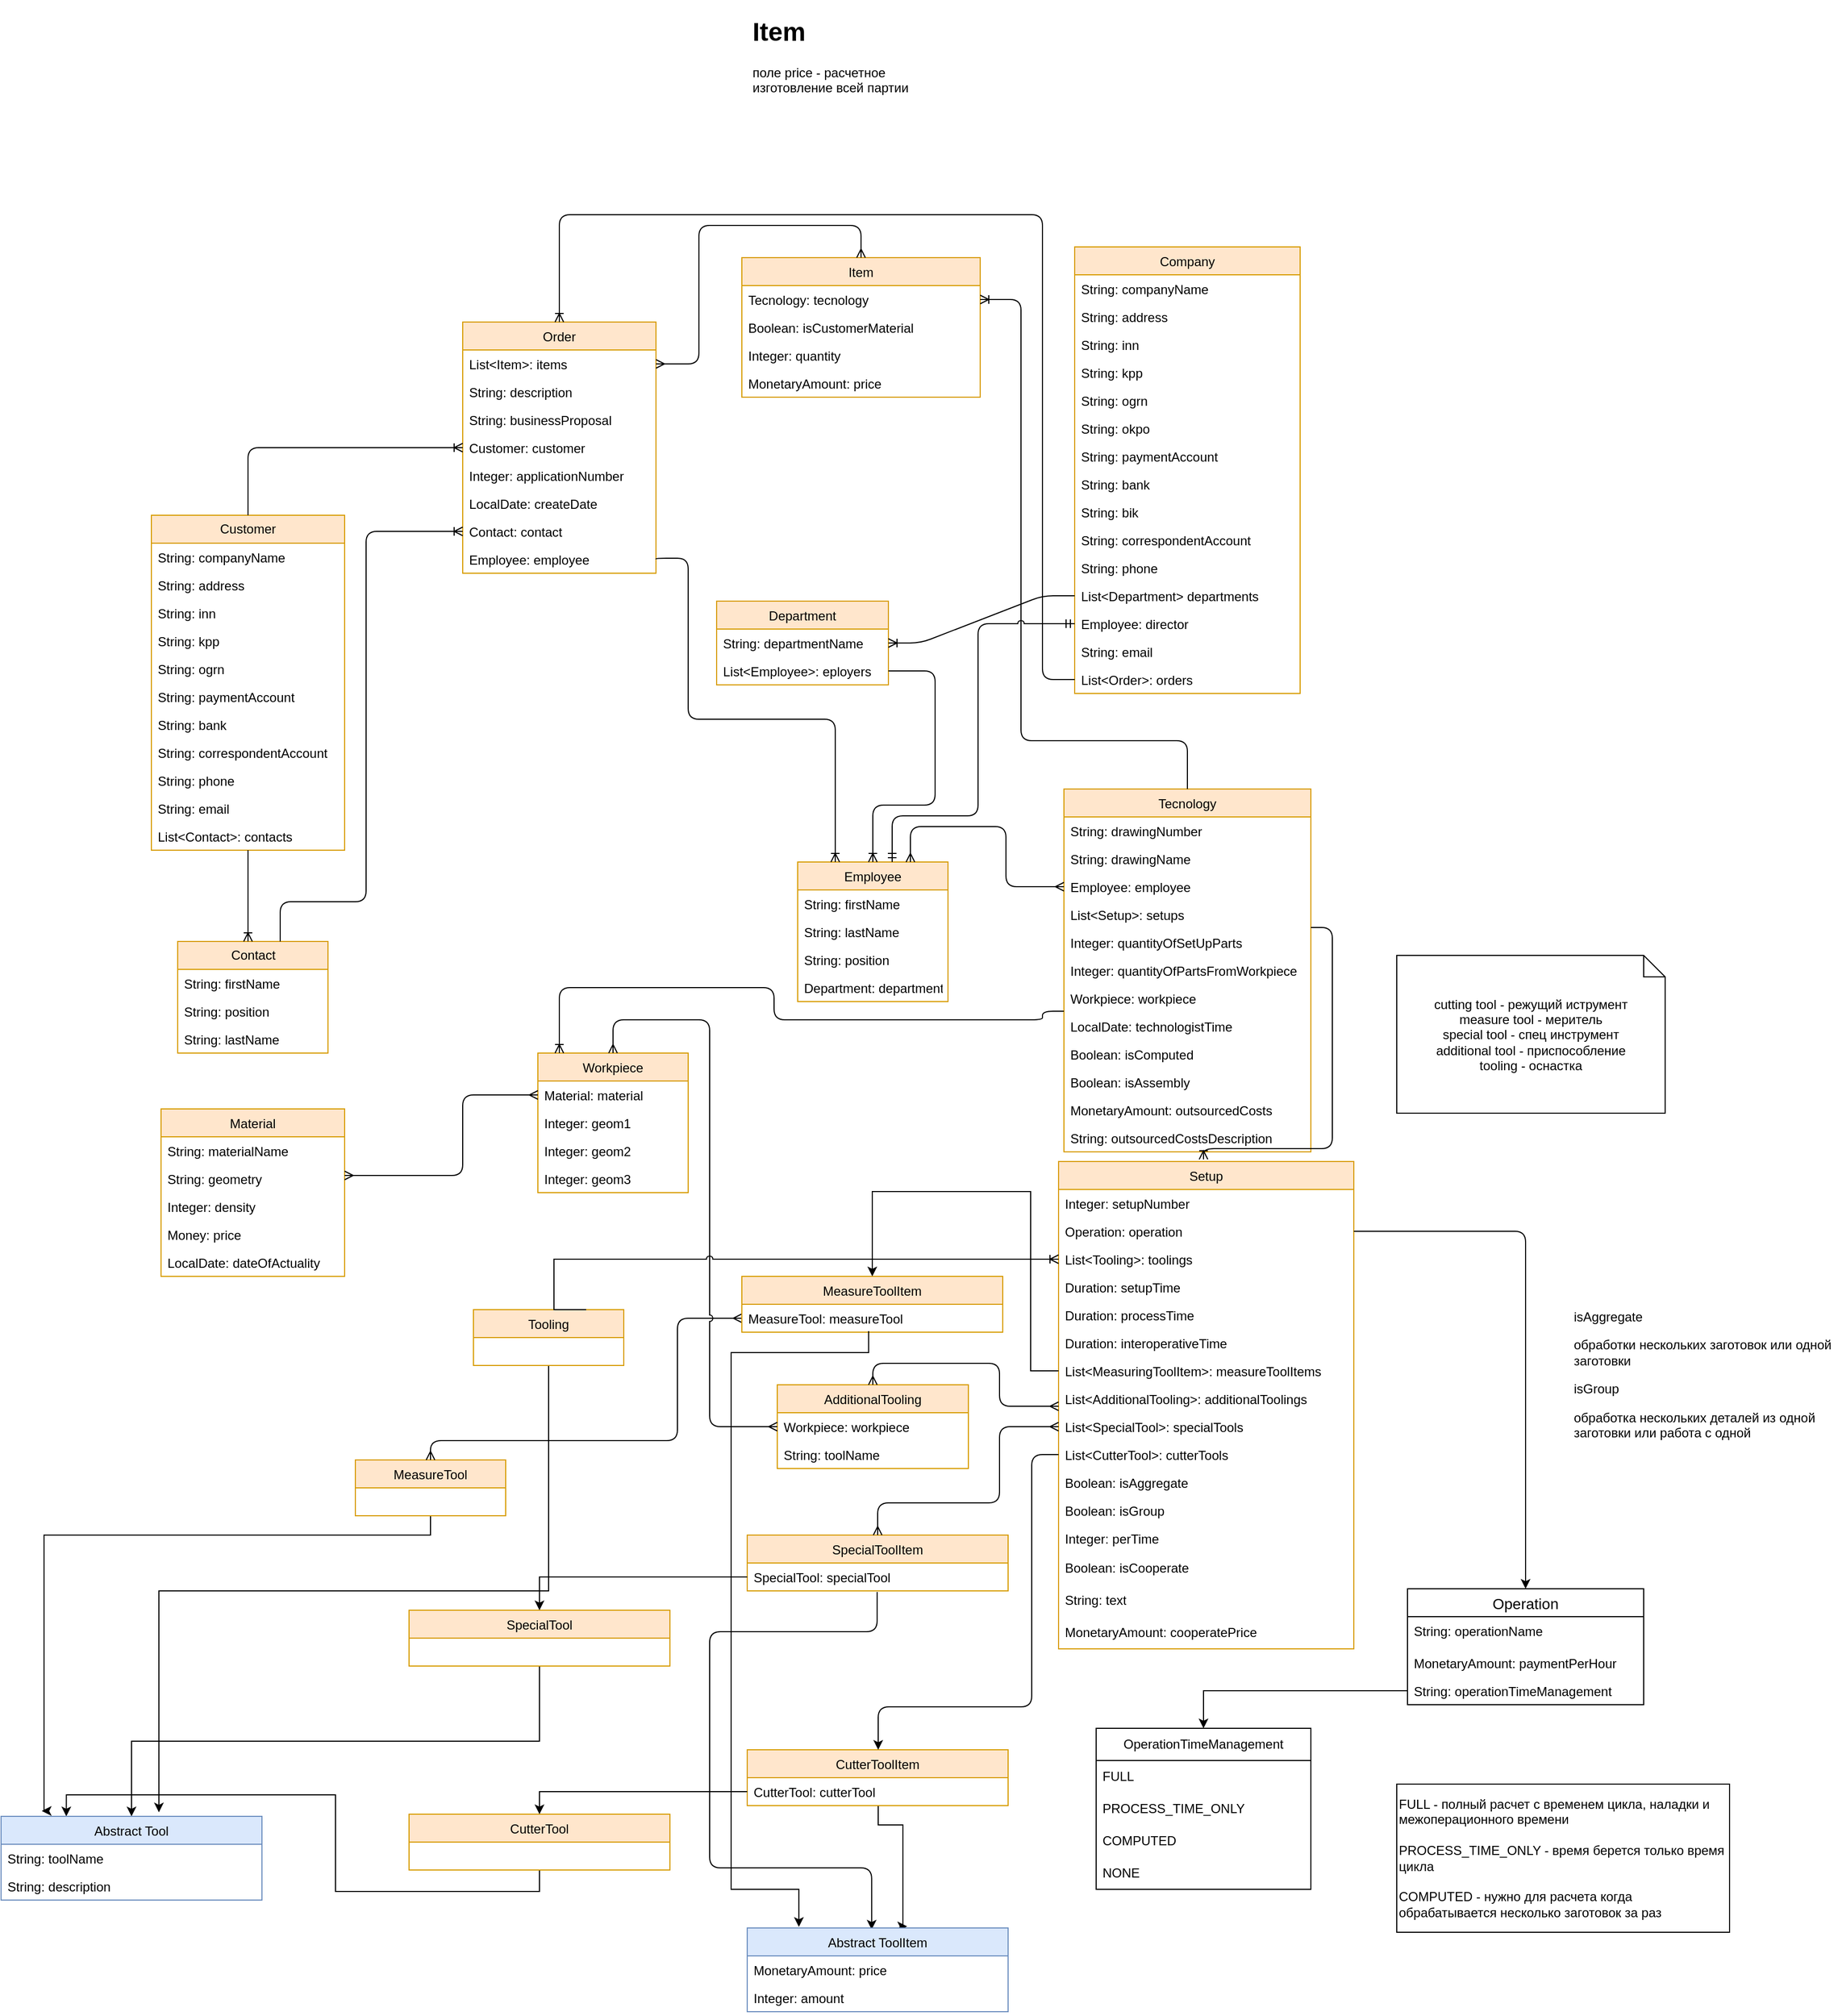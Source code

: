 <mxfile version="21.3.7" type="device">
  <diagram id="e2vLwhPOneZPLbPI2sQy" name="Page-1">
    <mxGraphModel dx="2192" dy="2253" grid="1" gridSize="10" guides="1" tooltips="1" connect="1" arrows="1" fold="1" page="1" pageScale="1" pageWidth="1169" pageHeight="1654" math="0" shadow="0">
      <root>
        <mxCell id="0" />
        <mxCell id="1" parent="0" />
        <mxCell id="n8ERuoMz0wGaSnpFPKBe-1" value="Order" style="swimlane;fontStyle=0;childLayout=stackLayout;horizontal=1;startSize=26;fillColor=#ffe6cc;horizontalStack=0;resizeParent=1;resizeParentMax=0;resizeLast=0;collapsible=1;marginBottom=0;swimlaneLine=1;strokeColor=#d79b00;" parent="1" vertex="1">
          <mxGeometry x="40" y="80" width="180" height="234" as="geometry">
            <mxRectangle x="100" y="100" width="60" height="26" as="alternateBounds" />
          </mxGeometry>
        </mxCell>
        <mxCell id="n8ERuoMz0wGaSnpFPKBe-2" value="List&lt;Item&gt;: items" style="text;strokeColor=none;fillColor=none;align=left;verticalAlign=top;spacingLeft=4;spacingRight=4;overflow=hidden;rotatable=0;points=[[0,0.5],[1,0.5]];portConstraint=eastwest;" parent="n8ERuoMz0wGaSnpFPKBe-1" vertex="1">
          <mxGeometry y="26" width="180" height="26" as="geometry" />
        </mxCell>
        <mxCell id="n8ERuoMz0wGaSnpFPKBe-3" value="String: description" style="text;strokeColor=none;fillColor=none;align=left;verticalAlign=top;spacingLeft=4;spacingRight=4;overflow=hidden;rotatable=0;points=[[0,0.5],[1,0.5]];portConstraint=eastwest;" parent="n8ERuoMz0wGaSnpFPKBe-1" vertex="1">
          <mxGeometry y="52" width="180" height="26" as="geometry" />
        </mxCell>
        <mxCell id="n8ERuoMz0wGaSnpFPKBe-4" value="String: businessProposal" style="text;strokeColor=none;fillColor=none;align=left;verticalAlign=top;spacingLeft=4;spacingRight=4;overflow=hidden;rotatable=0;points=[[0,0.5],[1,0.5]];portConstraint=eastwest;fontColor=#000000;" parent="n8ERuoMz0wGaSnpFPKBe-1" vertex="1">
          <mxGeometry y="78" width="180" height="26" as="geometry" />
        </mxCell>
        <mxCell id="n8ERuoMz0wGaSnpFPKBe-5" value="Customer: customer" style="text;strokeColor=none;fillColor=none;align=left;verticalAlign=top;spacingLeft=4;spacingRight=4;overflow=hidden;rotatable=0;points=[[0,0.5],[1,0.5]];portConstraint=eastwest;fontColor=#000000;" parent="n8ERuoMz0wGaSnpFPKBe-1" vertex="1">
          <mxGeometry y="104" width="180" height="26" as="geometry" />
        </mxCell>
        <mxCell id="n8ERuoMz0wGaSnpFPKBe-11" value="Integer: applicationNumber" style="text;strokeColor=none;fillColor=none;align=left;verticalAlign=top;spacingLeft=4;spacingRight=4;overflow=hidden;rotatable=0;points=[[0,0.5],[1,0.5]];portConstraint=eastwest;fontColor=#000000;" parent="n8ERuoMz0wGaSnpFPKBe-1" vertex="1">
          <mxGeometry y="130" width="180" height="26" as="geometry" />
        </mxCell>
        <mxCell id="qYJSlX8io_cMQXO1sd_D-31" value="LocalDate: createDate" style="text;strokeColor=none;fillColor=none;align=left;verticalAlign=top;spacingLeft=4;spacingRight=4;overflow=hidden;rotatable=0;points=[[0,0.5],[1,0.5]];portConstraint=eastwest;fontColor=#000000;" parent="n8ERuoMz0wGaSnpFPKBe-1" vertex="1">
          <mxGeometry y="156" width="180" height="26" as="geometry" />
        </mxCell>
        <mxCell id="-cLyYRSaxIGc8Vdrkl38-2" value="Contact: contact" style="text;strokeColor=none;fillColor=none;align=left;verticalAlign=top;spacingLeft=4;spacingRight=4;overflow=hidden;rotatable=0;points=[[0,0.5],[1,0.5]];portConstraint=eastwest;fontColor=#000000;" parent="n8ERuoMz0wGaSnpFPKBe-1" vertex="1">
          <mxGeometry y="182" width="180" height="26" as="geometry" />
        </mxCell>
        <mxCell id="Qwl9Rl1eCYx9EYwhhPpN-28" value="Employee: employee" style="text;strokeColor=none;fillColor=none;align=left;verticalAlign=top;spacingLeft=4;spacingRight=4;overflow=hidden;rotatable=0;points=[[0,0.5],[1,0.5]];portConstraint=eastwest;fontColor=#000000;" parent="n8ERuoMz0wGaSnpFPKBe-1" vertex="1">
          <mxGeometry y="208" width="180" height="26" as="geometry" />
        </mxCell>
        <mxCell id="n8ERuoMz0wGaSnpFPKBe-6" value="Item" style="swimlane;fontStyle=0;childLayout=stackLayout;horizontal=1;startSize=26;fillColor=#ffe6cc;horizontalStack=0;resizeParent=1;resizeParentMax=0;resizeLast=0;collapsible=1;marginBottom=0;direction=east;strokeColor=#d79b00;" parent="1" vertex="1">
          <mxGeometry x="300" y="20" width="222" height="130" as="geometry" />
        </mxCell>
        <mxCell id="n8ERuoMz0wGaSnpFPKBe-19" value="Tecnology: tecnology" style="text;strokeColor=none;fillColor=none;align=left;verticalAlign=top;spacingLeft=4;spacingRight=4;overflow=hidden;rotatable=0;points=[[0,0.5],[1,0.5]];portConstraint=eastwest;" parent="n8ERuoMz0wGaSnpFPKBe-6" vertex="1">
          <mxGeometry y="26" width="222" height="26" as="geometry" />
        </mxCell>
        <mxCell id="qYJSlX8io_cMQXO1sd_D-25" value="Boolean: isCustomerMaterial" style="text;strokeColor=none;fillColor=none;align=left;verticalAlign=top;spacingLeft=4;spacingRight=4;overflow=hidden;rotatable=0;points=[[0,0.5],[1,0.5]];portConstraint=eastwest;" parent="n8ERuoMz0wGaSnpFPKBe-6" vertex="1">
          <mxGeometry y="52" width="222" height="26" as="geometry" />
        </mxCell>
        <mxCell id="qYJSlX8io_cMQXO1sd_D-28" value="Integer: quantity" style="text;strokeColor=none;fillColor=none;align=left;verticalAlign=top;spacingLeft=4;spacingRight=4;overflow=hidden;rotatable=0;points=[[0,0.5],[1,0.5]];portConstraint=eastwest;" parent="n8ERuoMz0wGaSnpFPKBe-6" vertex="1">
          <mxGeometry y="78" width="222" height="26" as="geometry" />
        </mxCell>
        <mxCell id="A2TqOeIvu-ZldnTZLAqu-1" value="MonetaryAmount: price" style="text;strokeColor=none;fillColor=none;align=left;verticalAlign=top;spacingLeft=4;spacingRight=4;overflow=hidden;rotatable=0;points=[[0,0.5],[1,0.5]];portConstraint=eastwest;" parent="n8ERuoMz0wGaSnpFPKBe-6" vertex="1">
          <mxGeometry y="104" width="222" height="26" as="geometry" />
        </mxCell>
        <mxCell id="qYJSlX8io_cMQXO1sd_D-9" value="" style="edgeStyle=orthogonalEdgeStyle;fontSize=12;html=1;endArrow=ERmany;startArrow=ERmany;exitX=1;exitY=0.5;exitDx=0;exitDy=0;" parent="1" source="n8ERuoMz0wGaSnpFPKBe-2" target="n8ERuoMz0wGaSnpFPKBe-6" edge="1">
          <mxGeometry width="100" height="100" relative="1" as="geometry">
            <mxPoint x="310" y="280" as="sourcePoint" />
            <mxPoint x="200" y="520" as="targetPoint" />
            <Array as="points">
              <mxPoint x="260" y="119" />
              <mxPoint x="260" y="-10" />
              <mxPoint x="411" y="-10" />
            </Array>
          </mxGeometry>
        </mxCell>
        <mxCell id="qYJSlX8io_cMQXO1sd_D-10" value="Tecnology" style="swimlane;fontStyle=0;childLayout=stackLayout;horizontal=1;startSize=26;fillColor=#ffe6cc;horizontalStack=0;resizeParent=1;resizeParentMax=0;resizeLast=0;collapsible=1;marginBottom=0;fontSize=12;glass=0;comic=0;strokeColor=#d79b00;" parent="1" vertex="1">
          <mxGeometry x="600" y="515" width="230" height="338" as="geometry" />
        </mxCell>
        <mxCell id="qYJSlX8io_cMQXO1sd_D-14" value="String: drawingNumber" style="text;strokeColor=none;fillColor=none;align=left;verticalAlign=top;spacingLeft=4;spacingRight=4;overflow=hidden;rotatable=0;points=[[0,0.5],[1,0.5]];portConstraint=eastwest;" parent="qYJSlX8io_cMQXO1sd_D-10" vertex="1">
          <mxGeometry y="26" width="230" height="26" as="geometry" />
        </mxCell>
        <mxCell id="qYJSlX8io_cMQXO1sd_D-15" value="String: drawingName" style="text;strokeColor=none;fillColor=none;align=left;verticalAlign=top;spacingLeft=4;spacingRight=4;overflow=hidden;rotatable=0;points=[[0,0.5],[1,0.5]];portConstraint=eastwest;" parent="qYJSlX8io_cMQXO1sd_D-10" vertex="1">
          <mxGeometry y="52" width="230" height="26" as="geometry" />
        </mxCell>
        <mxCell id="qYJSlX8io_cMQXO1sd_D-24" value="Employee: employee" style="text;strokeColor=none;fillColor=none;align=left;verticalAlign=top;spacingLeft=4;spacingRight=4;overflow=hidden;rotatable=0;points=[[0,0.5],[1,0.5]];portConstraint=eastwest;" parent="qYJSlX8io_cMQXO1sd_D-10" vertex="1">
          <mxGeometry y="78" width="230" height="26" as="geometry" />
        </mxCell>
        <mxCell id="qYJSlX8io_cMQXO1sd_D-21" value="List&lt;Setup&gt;: setups" style="text;strokeColor=none;fillColor=none;align=left;verticalAlign=top;spacingLeft=4;spacingRight=4;overflow=hidden;rotatable=0;points=[[0,0.5],[1,0.5]];portConstraint=eastwest;" parent="qYJSlX8io_cMQXO1sd_D-10" vertex="1">
          <mxGeometry y="104" width="230" height="26" as="geometry" />
        </mxCell>
        <mxCell id="qYJSlX8io_cMQXO1sd_D-19" value="Integer: quantityOfSetUpParts" style="text;strokeColor=none;fillColor=none;align=left;verticalAlign=top;spacingLeft=4;spacingRight=4;overflow=hidden;rotatable=0;points=[[0,0.5],[1,0.5]];portConstraint=eastwest;" parent="qYJSlX8io_cMQXO1sd_D-10" vertex="1">
          <mxGeometry y="130" width="230" height="26" as="geometry" />
        </mxCell>
        <mxCell id="qYJSlX8io_cMQXO1sd_D-18" value="Integer: quantityOfPartsFromWorkpiece" style="text;strokeColor=none;fillColor=none;align=left;verticalAlign=top;spacingLeft=4;spacingRight=4;overflow=hidden;rotatable=0;points=[[0,0.5],[1,0.5]];portConstraint=eastwest;" parent="qYJSlX8io_cMQXO1sd_D-10" vertex="1">
          <mxGeometry y="156" width="230" height="26" as="geometry" />
        </mxCell>
        <mxCell id="qYJSlX8io_cMQXO1sd_D-17" value="Workpiece: workpiece" style="text;strokeColor=none;fillColor=none;align=left;verticalAlign=top;spacingLeft=4;spacingRight=4;overflow=hidden;rotatable=0;points=[[0,0.5],[1,0.5]];portConstraint=eastwest;" parent="qYJSlX8io_cMQXO1sd_D-10" vertex="1">
          <mxGeometry y="182" width="230" height="26" as="geometry" />
        </mxCell>
        <mxCell id="qYJSlX8io_cMQXO1sd_D-33" value="LocalDate: technologistTime" style="text;strokeColor=none;fillColor=none;align=left;verticalAlign=top;spacingLeft=4;spacingRight=4;overflow=hidden;rotatable=0;points=[[0,0.5],[1,0.5]];portConstraint=eastwest;" parent="qYJSlX8io_cMQXO1sd_D-10" vertex="1">
          <mxGeometry y="208" width="230" height="26" as="geometry" />
        </mxCell>
        <mxCell id="qWoinmzPVpNmCgeFVtjN-1" value="Boolean: isComputed" style="text;strokeColor=none;fillColor=none;align=left;verticalAlign=top;spacingLeft=4;spacingRight=4;overflow=hidden;rotatable=0;points=[[0,0.5],[1,0.5]];portConstraint=eastwest;" parent="qYJSlX8io_cMQXO1sd_D-10" vertex="1">
          <mxGeometry y="234" width="230" height="26" as="geometry" />
        </mxCell>
        <mxCell id="FjufhIgWww8iVp_hqp3o-1" value="Boolean: isAssembly" style="text;strokeColor=none;fillColor=none;align=left;verticalAlign=top;spacingLeft=4;spacingRight=4;overflow=hidden;rotatable=0;points=[[0,0.5],[1,0.5]];portConstraint=eastwest;" parent="qYJSlX8io_cMQXO1sd_D-10" vertex="1">
          <mxGeometry y="260" width="230" height="26" as="geometry" />
        </mxCell>
        <mxCell id="wtHDnz44RwGC-yXAUGhy-4" value="MonetaryAmount: outsourcedCosts" style="text;strokeColor=none;fillColor=none;align=left;verticalAlign=top;spacingLeft=4;spacingRight=4;overflow=hidden;rotatable=0;points=[[0,0.5],[1,0.5]];portConstraint=eastwest;" parent="qYJSlX8io_cMQXO1sd_D-10" vertex="1">
          <mxGeometry y="286" width="230" height="26" as="geometry" />
        </mxCell>
        <mxCell id="wtHDnz44RwGC-yXAUGhy-5" value="String: outsourcedCostsDescription" style="text;strokeColor=none;fillColor=none;align=left;verticalAlign=top;spacingLeft=4;spacingRight=4;overflow=hidden;rotatable=0;points=[[0,0.5],[1,0.5]];portConstraint=eastwest;" parent="qYJSlX8io_cMQXO1sd_D-10" vertex="1">
          <mxGeometry y="312" width="230" height="26" as="geometry" />
        </mxCell>
        <mxCell id="qYJSlX8io_cMQXO1sd_D-26" value="" style="edgeStyle=orthogonalEdgeStyle;fontSize=12;html=1;endArrow=ERoneToMany;jumpStyle=arc;exitX=0.5;exitY=0;exitDx=0;exitDy=0;" parent="1" source="qYJSlX8io_cMQXO1sd_D-10" target="n8ERuoMz0wGaSnpFPKBe-19" edge="1">
          <mxGeometry width="100" height="100" relative="1" as="geometry">
            <mxPoint x="590" y="100" as="sourcePoint" />
            <mxPoint x="550" y="280" as="targetPoint" />
            <Array as="points">
              <mxPoint x="715" y="470" />
              <mxPoint x="560" y="470" />
              <mxPoint x="560" y="59" />
            </Array>
          </mxGeometry>
        </mxCell>
        <mxCell id="qYJSlX8io_cMQXO1sd_D-38" value="Material" style="swimlane;fontStyle=0;childLayout=stackLayout;horizontal=1;startSize=26;fillColor=#ffe6cc;horizontalStack=0;resizeParent=1;resizeParentMax=0;resizeLast=0;collapsible=1;marginBottom=0;fontSize=12;strokeColor=#d79b00;" parent="1" vertex="1">
          <mxGeometry x="-241" y="813" width="171" height="156" as="geometry" />
        </mxCell>
        <mxCell id="qYJSlX8io_cMQXO1sd_D-39" value="String: materialName" style="text;strokeColor=none;fillColor=none;align=left;verticalAlign=top;spacingLeft=4;spacingRight=4;overflow=hidden;rotatable=0;points=[[0,0.5],[1,0.5]];portConstraint=eastwest;" parent="qYJSlX8io_cMQXO1sd_D-38" vertex="1">
          <mxGeometry y="26" width="171" height="26" as="geometry" />
        </mxCell>
        <mxCell id="A2TqOeIvu-ZldnTZLAqu-5" value="String: geometry" style="text;strokeColor=none;fillColor=none;align=left;verticalAlign=top;spacingLeft=4;spacingRight=4;overflow=hidden;rotatable=0;points=[[0,0.5],[1,0.5]];portConstraint=eastwest;" parent="qYJSlX8io_cMQXO1sd_D-38" vertex="1">
          <mxGeometry y="52" width="171" height="26" as="geometry" />
        </mxCell>
        <mxCell id="qYJSlX8io_cMQXO1sd_D-40" value="Integer: density" style="text;strokeColor=none;fillColor=none;align=left;verticalAlign=top;spacingLeft=4;spacingRight=4;overflow=hidden;rotatable=0;points=[[0,0.5],[1,0.5]];portConstraint=eastwest;" parent="qYJSlX8io_cMQXO1sd_D-38" vertex="1">
          <mxGeometry y="78" width="171" height="26" as="geometry" />
        </mxCell>
        <mxCell id="qYJSlX8io_cMQXO1sd_D-41" value="Money: price" style="text;strokeColor=none;fillColor=none;align=left;verticalAlign=top;spacingLeft=4;spacingRight=4;overflow=hidden;rotatable=0;points=[[0,0.5],[1,0.5]];portConstraint=eastwest;" parent="qYJSlX8io_cMQXO1sd_D-38" vertex="1">
          <mxGeometry y="104" width="171" height="26" as="geometry" />
        </mxCell>
        <mxCell id="qYJSlX8io_cMQXO1sd_D-43" value="LocalDate: dateOfActuality" style="text;strokeColor=none;fillColor=none;align=left;verticalAlign=top;spacingLeft=4;spacingRight=4;overflow=hidden;rotatable=0;points=[[0,0.5],[1,0.5]];portConstraint=eastwest;" parent="qYJSlX8io_cMQXO1sd_D-38" vertex="1">
          <mxGeometry y="130" width="171" height="26" as="geometry" />
        </mxCell>
        <mxCell id="qYJSlX8io_cMQXO1sd_D-52" value="Employee" style="swimlane;fontStyle=0;childLayout=stackLayout;horizontal=1;startSize=26;fillColor=#ffe6cc;horizontalStack=0;resizeParent=1;resizeParentMax=0;resizeLast=0;collapsible=1;marginBottom=0;fontSize=12;strokeColor=#d79b00;" parent="1" vertex="1">
          <mxGeometry x="352" y="583" width="140" height="130" as="geometry">
            <mxRectangle x="352" y="583" width="90" height="30" as="alternateBounds" />
          </mxGeometry>
        </mxCell>
        <mxCell id="qYJSlX8io_cMQXO1sd_D-54" value="String: firstName" style="text;strokeColor=none;fillColor=none;align=left;verticalAlign=top;spacingLeft=4;spacingRight=4;overflow=hidden;rotatable=0;points=[[0,0.5],[1,0.5]];portConstraint=eastwest;" parent="qYJSlX8io_cMQXO1sd_D-52" vertex="1">
          <mxGeometry y="26" width="140" height="26" as="geometry" />
        </mxCell>
        <mxCell id="qYJSlX8io_cMQXO1sd_D-55" value="String: lastName" style="text;strokeColor=none;fillColor=none;align=left;verticalAlign=top;spacingLeft=4;spacingRight=4;overflow=hidden;rotatable=0;points=[[0,0.5],[1,0.5]];portConstraint=eastwest;" parent="qYJSlX8io_cMQXO1sd_D-52" vertex="1">
          <mxGeometry y="52" width="140" height="26" as="geometry" />
        </mxCell>
        <mxCell id="qYJSlX8io_cMQXO1sd_D-53" value="String: position" style="text;strokeColor=none;fillColor=none;align=left;verticalAlign=top;spacingLeft=4;spacingRight=4;overflow=hidden;rotatable=0;points=[[0,0.5],[1,0.5]];portConstraint=eastwest;" parent="qYJSlX8io_cMQXO1sd_D-52" vertex="1">
          <mxGeometry y="78" width="140" height="26" as="geometry" />
        </mxCell>
        <mxCell id="qYJSlX8io_cMQXO1sd_D-57" value="Department: department" style="text;strokeColor=none;fillColor=none;align=left;verticalAlign=top;spacingLeft=4;spacingRight=4;overflow=hidden;rotatable=0;points=[[0,0.5],[1,0.5]];portConstraint=eastwest;" parent="qYJSlX8io_cMQXO1sd_D-52" vertex="1">
          <mxGeometry y="104" width="140" height="26" as="geometry" />
        </mxCell>
        <mxCell id="qYJSlX8io_cMQXO1sd_D-56" value="" style="edgeStyle=orthogonalEdgeStyle;fontSize=12;html=1;endArrow=ERmany;startArrow=ERmany;exitX=0.75;exitY=0;exitDx=0;exitDy=0;entryX=0;entryY=0.5;entryDx=0;entryDy=0;" parent="1" source="qYJSlX8io_cMQXO1sd_D-52" target="qYJSlX8io_cMQXO1sd_D-24" edge="1">
          <mxGeometry width="100" height="100" relative="1" as="geometry">
            <mxPoint x="520" y="570" as="sourcePoint" />
            <mxPoint x="160" y="690" as="targetPoint" />
            <Array as="points">
              <mxPoint x="457" y="550" />
              <mxPoint x="546" y="550" />
              <mxPoint x="546" y="606" />
            </Array>
          </mxGeometry>
        </mxCell>
        <mxCell id="qYJSlX8io_cMQXO1sd_D-58" value="Department" style="swimlane;fontStyle=0;childLayout=stackLayout;horizontal=1;startSize=26;fillColor=#ffe6cc;horizontalStack=0;resizeParent=1;resizeParentMax=0;resizeLast=0;collapsible=1;marginBottom=0;fontSize=12;strokeColor=#d79b00;" parent="1" vertex="1">
          <mxGeometry x="276.5" y="340" width="160" height="78" as="geometry" />
        </mxCell>
        <mxCell id="qYJSlX8io_cMQXO1sd_D-59" value="String: departmentName" style="text;strokeColor=none;fillColor=none;align=left;verticalAlign=top;spacingLeft=4;spacingRight=4;overflow=hidden;rotatable=0;points=[[0,0.5],[1,0.5]];portConstraint=eastwest;" parent="qYJSlX8io_cMQXO1sd_D-58" vertex="1">
          <mxGeometry y="26" width="160" height="26" as="geometry" />
        </mxCell>
        <mxCell id="qYJSlX8io_cMQXO1sd_D-61" value="List&lt;Employee&gt;: eployers" style="text;strokeColor=none;fillColor=none;align=left;verticalAlign=top;spacingLeft=4;spacingRight=4;overflow=hidden;rotatable=0;points=[[0,0.5],[1,0.5]];portConstraint=eastwest;" parent="qYJSlX8io_cMQXO1sd_D-58" vertex="1">
          <mxGeometry y="52" width="160" height="26" as="geometry" />
        </mxCell>
        <mxCell id="qYJSlX8io_cMQXO1sd_D-62" value="" style="edgeStyle=orthogonalEdgeStyle;fontSize=12;html=1;endArrow=ERoneToMany;rounded=1;entryX=0.5;entryY=0;entryDx=0;entryDy=0;" parent="1" source="qYJSlX8io_cMQXO1sd_D-61" target="qYJSlX8io_cMQXO1sd_D-52" edge="1">
          <mxGeometry width="100" height="100" relative="1" as="geometry">
            <mxPoint x="60" y="810" as="sourcePoint" />
            <mxPoint x="160" y="710" as="targetPoint" />
            <Array as="points">
              <mxPoint x="480" y="405" />
              <mxPoint x="480" y="530" />
              <mxPoint x="422" y="530" />
            </Array>
          </mxGeometry>
        </mxCell>
        <mxCell id="qYJSlX8io_cMQXO1sd_D-63" value="Company" style="swimlane;fontStyle=0;childLayout=stackLayout;horizontal=1;startSize=26;fillColor=#ffe6cc;horizontalStack=0;resizeParent=1;resizeParentMax=0;resizeLast=0;collapsible=1;marginBottom=0;fontSize=12;strokeColor=#d79b00;" parent="1" vertex="1">
          <mxGeometry x="610" y="10" width="210" height="416" as="geometry" />
        </mxCell>
        <mxCell id="qYJSlX8io_cMQXO1sd_D-64" value="String: companyName" style="text;strokeColor=none;fillColor=none;align=left;verticalAlign=top;spacingLeft=4;spacingRight=4;overflow=hidden;rotatable=0;points=[[0,0.5],[1,0.5]];portConstraint=eastwest;" parent="qYJSlX8io_cMQXO1sd_D-63" vertex="1">
          <mxGeometry y="26" width="210" height="26" as="geometry" />
        </mxCell>
        <mxCell id="qYJSlX8io_cMQXO1sd_D-65" value="String: address" style="text;strokeColor=none;fillColor=none;align=left;verticalAlign=top;spacingLeft=4;spacingRight=4;overflow=hidden;rotatable=0;points=[[0,0.5],[1,0.5]];portConstraint=eastwest;" parent="qYJSlX8io_cMQXO1sd_D-63" vertex="1">
          <mxGeometry y="52" width="210" height="26" as="geometry" />
        </mxCell>
        <mxCell id="qYJSlX8io_cMQXO1sd_D-66" value="String: inn" style="text;strokeColor=none;fillColor=none;align=left;verticalAlign=top;spacingLeft=4;spacingRight=4;overflow=hidden;rotatable=0;points=[[0,0.5],[1,0.5]];portConstraint=eastwest;" parent="qYJSlX8io_cMQXO1sd_D-63" vertex="1">
          <mxGeometry y="78" width="210" height="26" as="geometry" />
        </mxCell>
        <mxCell id="qYJSlX8io_cMQXO1sd_D-67" value="String: kpp" style="text;strokeColor=none;fillColor=none;align=left;verticalAlign=top;spacingLeft=4;spacingRight=4;overflow=hidden;rotatable=0;points=[[0,0.5],[1,0.5]];portConstraint=eastwest;" parent="qYJSlX8io_cMQXO1sd_D-63" vertex="1">
          <mxGeometry y="104" width="210" height="26" as="geometry" />
        </mxCell>
        <mxCell id="qYJSlX8io_cMQXO1sd_D-68" value="String: ogrn" style="text;strokeColor=none;fillColor=none;align=left;verticalAlign=top;spacingLeft=4;spacingRight=4;overflow=hidden;rotatable=0;points=[[0,0.5],[1,0.5]];portConstraint=eastwest;" parent="qYJSlX8io_cMQXO1sd_D-63" vertex="1">
          <mxGeometry y="130" width="210" height="26" as="geometry" />
        </mxCell>
        <mxCell id="qYJSlX8io_cMQXO1sd_D-69" value="String: okpo" style="text;strokeColor=none;fillColor=none;align=left;verticalAlign=top;spacingLeft=4;spacingRight=4;overflow=hidden;rotatable=0;points=[[0,0.5],[1,0.5]];portConstraint=eastwest;" parent="qYJSlX8io_cMQXO1sd_D-63" vertex="1">
          <mxGeometry y="156" width="210" height="26" as="geometry" />
        </mxCell>
        <mxCell id="qYJSlX8io_cMQXO1sd_D-70" value="String: paymentAccount" style="text;strokeColor=none;fillColor=none;align=left;verticalAlign=top;spacingLeft=4;spacingRight=4;overflow=hidden;rotatable=0;points=[[0,0.5],[1,0.5]];portConstraint=eastwest;" parent="qYJSlX8io_cMQXO1sd_D-63" vertex="1">
          <mxGeometry y="182" width="210" height="26" as="geometry" />
        </mxCell>
        <mxCell id="qYJSlX8io_cMQXO1sd_D-71" value="String: bank" style="text;strokeColor=none;fillColor=none;align=left;verticalAlign=top;spacingLeft=4;spacingRight=4;overflow=hidden;rotatable=0;points=[[0,0.5],[1,0.5]];portConstraint=eastwest;" parent="qYJSlX8io_cMQXO1sd_D-63" vertex="1">
          <mxGeometry y="208" width="210" height="26" as="geometry" />
        </mxCell>
        <mxCell id="qYJSlX8io_cMQXO1sd_D-72" value="String: bik" style="text;strokeColor=none;fillColor=none;align=left;verticalAlign=top;spacingLeft=4;spacingRight=4;overflow=hidden;rotatable=0;points=[[0,0.5],[1,0.5]];portConstraint=eastwest;" parent="qYJSlX8io_cMQXO1sd_D-63" vertex="1">
          <mxGeometry y="234" width="210" height="26" as="geometry" />
        </mxCell>
        <mxCell id="qYJSlX8io_cMQXO1sd_D-73" value="String: correspondentAccount" style="text;strokeColor=none;fillColor=none;align=left;verticalAlign=top;spacingLeft=4;spacingRight=4;overflow=hidden;rotatable=0;points=[[0,0.5],[1,0.5]];portConstraint=eastwest;" parent="qYJSlX8io_cMQXO1sd_D-63" vertex="1">
          <mxGeometry y="260" width="210" height="26" as="geometry" />
        </mxCell>
        <mxCell id="qYJSlX8io_cMQXO1sd_D-74" value="String: phone" style="text;strokeColor=none;fillColor=none;align=left;verticalAlign=top;spacingLeft=4;spacingRight=4;overflow=hidden;rotatable=0;points=[[0,0.5],[1,0.5]];portConstraint=eastwest;" parent="qYJSlX8io_cMQXO1sd_D-63" vertex="1">
          <mxGeometry y="286" width="210" height="26" as="geometry" />
        </mxCell>
        <mxCell id="qYJSlX8io_cMQXO1sd_D-75" value="List&lt;Department&gt; departments" style="text;strokeColor=none;fillColor=none;align=left;verticalAlign=top;spacingLeft=4;spacingRight=4;overflow=hidden;rotatable=0;points=[[0,0.5],[1,0.5]];portConstraint=eastwest;" parent="qYJSlX8io_cMQXO1sd_D-63" vertex="1">
          <mxGeometry y="312" width="210" height="26" as="geometry" />
        </mxCell>
        <mxCell id="qYJSlX8io_cMQXO1sd_D-76" value="Employee: director" style="text;strokeColor=none;fillColor=none;align=left;verticalAlign=top;spacingLeft=4;spacingRight=4;overflow=hidden;rotatable=0;points=[[0,0.5],[1,0.5]];portConstraint=eastwest;" parent="qYJSlX8io_cMQXO1sd_D-63" vertex="1">
          <mxGeometry y="338" width="210" height="26" as="geometry" />
        </mxCell>
        <mxCell id="qYJSlX8io_cMQXO1sd_D-82" value="String: email" style="text;strokeColor=none;fillColor=none;align=left;verticalAlign=top;spacingLeft=4;spacingRight=4;overflow=hidden;rotatable=0;points=[[0,0.5],[1,0.5]];portConstraint=eastwest;" parent="qYJSlX8io_cMQXO1sd_D-63" vertex="1">
          <mxGeometry y="364" width="210" height="26" as="geometry" />
        </mxCell>
        <mxCell id="qYJSlX8io_cMQXO1sd_D-138" value="List&lt;Order&gt;: orders" style="text;strokeColor=none;fillColor=none;align=left;verticalAlign=top;spacingLeft=4;spacingRight=4;overflow=hidden;rotatable=0;points=[[0,0.5],[1,0.5]];portConstraint=eastwest;" parent="qYJSlX8io_cMQXO1sd_D-63" vertex="1">
          <mxGeometry y="390" width="210" height="26" as="geometry" />
        </mxCell>
        <mxCell id="qYJSlX8io_cMQXO1sd_D-78" value="" style="edgeStyle=entityRelationEdgeStyle;fontSize=12;html=1;endArrow=ERoneToMany;" parent="1" source="qYJSlX8io_cMQXO1sd_D-75" target="qYJSlX8io_cMQXO1sd_D-58" edge="1">
          <mxGeometry width="100" height="100" relative="1" as="geometry">
            <mxPoint x="60" y="860" as="sourcePoint" />
            <mxPoint x="160" y="760" as="targetPoint" />
          </mxGeometry>
        </mxCell>
        <mxCell id="qYJSlX8io_cMQXO1sd_D-81" value="" style="edgeStyle=orthogonalEdgeStyle;fontSize=12;html=1;endArrow=ERmandOne;startArrow=ERmandOne;entryX=0;entryY=0.5;entryDx=0;entryDy=0;jumpStyle=arc;verticalAlign=middle;" parent="1" source="qYJSlX8io_cMQXO1sd_D-52" target="qYJSlX8io_cMQXO1sd_D-76" edge="1">
          <mxGeometry width="100" height="100" relative="1" as="geometry">
            <mxPoint x="500" y="680" as="sourcePoint" />
            <mxPoint x="530" y="710" as="targetPoint" />
            <Array as="points">
              <mxPoint x="440" y="540" />
              <mxPoint x="520" y="540" />
              <mxPoint x="520" y="361" />
            </Array>
          </mxGeometry>
        </mxCell>
        <mxCell id="BOuqgZr_z7fS6o_7KTZy-50" style="edgeStyle=orthogonalEdgeStyle;rounded=0;orthogonalLoop=1;jettySize=auto;html=1;exitX=0.5;exitY=1;exitDx=0;exitDy=0;entryX=0.156;entryY=-0.064;entryDx=0;entryDy=0;entryPerimeter=0;" parent="1" source="qYJSlX8io_cMQXO1sd_D-90" target="BOuqgZr_z7fS6o_7KTZy-43" edge="1">
          <mxGeometry relative="1" as="geometry">
            <Array as="points">
              <mxPoint x="10" y="1210" />
              <mxPoint x="-350" y="1210" />
              <mxPoint x="-350" y="1467" />
            </Array>
            <mxPoint x="-350" y="1460" as="targetPoint" />
          </mxGeometry>
        </mxCell>
        <mxCell id="qYJSlX8io_cMQXO1sd_D-90" value="MeasureTool" style="swimlane;fontStyle=0;childLayout=stackLayout;horizontal=1;startSize=26;fillColor=#ffe6cc;horizontalStack=0;resizeParent=1;resizeParentMax=0;resizeLast=0;collapsible=1;marginBottom=0;fontSize=12;strokeColor=#d79b00;" parent="1" vertex="1">
          <mxGeometry x="-60" y="1140" width="140" height="52" as="geometry" />
        </mxCell>
        <mxCell id="qYJSlX8io_cMQXO1sd_D-94" value="" style="edgeStyle=orthogonalEdgeStyle;fontSize=12;html=1;endArrow=ERmany;startArrow=ERmany;shadow=0;strokeColor=#000000;exitX=0;exitY=0.5;exitDx=0;exitDy=0;" parent="1" source="coReMkkjIKxA5VjJ0p5c-2" target="qYJSlX8io_cMQXO1sd_D-90" edge="1">
          <mxGeometry width="100" height="100" relative="1" as="geometry">
            <mxPoint x="220" y="930" as="sourcePoint" />
            <mxPoint x="160" y="1010" as="targetPoint" />
            <Array as="points">
              <mxPoint x="240" y="1008" />
              <mxPoint x="240" y="1122" />
              <mxPoint x="10" y="1122" />
            </Array>
          </mxGeometry>
        </mxCell>
        <mxCell id="qYJSlX8io_cMQXO1sd_D-103" value="Workpiece" style="swimlane;fontStyle=0;childLayout=stackLayout;horizontal=1;startSize=26;fillColor=#ffe6cc;horizontalStack=0;resizeParent=1;resizeParentMax=0;resizeLast=0;collapsible=1;marginBottom=0;fontSize=12;strokeColor=#d79b00;" parent="1" vertex="1">
          <mxGeometry x="110" y="761" width="140" height="130" as="geometry" />
        </mxCell>
        <mxCell id="qYJSlX8io_cMQXO1sd_D-104" value="Material: material" style="text;strokeColor=none;fillColor=none;align=left;verticalAlign=top;spacingLeft=4;spacingRight=4;overflow=hidden;rotatable=0;points=[[0,0.5],[1,0.5]];portConstraint=eastwest;" parent="qYJSlX8io_cMQXO1sd_D-103" vertex="1">
          <mxGeometry y="26" width="140" height="26" as="geometry" />
        </mxCell>
        <mxCell id="qYJSlX8io_cMQXO1sd_D-106" value="Integer: geom1" style="text;strokeColor=none;fillColor=none;align=left;verticalAlign=top;spacingLeft=4;spacingRight=4;overflow=hidden;rotatable=0;points=[[0,0.5],[1,0.5]];portConstraint=eastwest;" parent="qYJSlX8io_cMQXO1sd_D-103" vertex="1">
          <mxGeometry y="52" width="140" height="26" as="geometry" />
        </mxCell>
        <mxCell id="qYJSlX8io_cMQXO1sd_D-110" value="Integer: geom2&#xa;" style="text;strokeColor=none;fillColor=none;align=left;verticalAlign=top;spacingLeft=4;spacingRight=4;overflow=hidden;rotatable=0;points=[[0,0.5],[1,0.5]];portConstraint=eastwest;" parent="qYJSlX8io_cMQXO1sd_D-103" vertex="1">
          <mxGeometry y="78" width="140" height="26" as="geometry" />
        </mxCell>
        <mxCell id="qYJSlX8io_cMQXO1sd_D-111" value="Integer: geom3" style="text;strokeColor=none;fillColor=none;align=left;verticalAlign=top;spacingLeft=4;spacingRight=4;overflow=hidden;rotatable=0;points=[[0,0.5],[1,0.5]];portConstraint=eastwest;" parent="qYJSlX8io_cMQXO1sd_D-103" vertex="1">
          <mxGeometry y="104" width="140" height="26" as="geometry" />
        </mxCell>
        <mxCell id="qYJSlX8io_cMQXO1sd_D-107" value="" style="edgeStyle=orthogonalEdgeStyle;fontSize=12;html=1;endArrow=ERmany;startArrow=ERmany;shadow=0;strokeColor=#000000;jumpStyle=arc;" parent="1" source="qYJSlX8io_cMQXO1sd_D-104" target="qYJSlX8io_cMQXO1sd_D-38" edge="1">
          <mxGeometry width="100" height="100" relative="1" as="geometry">
            <mxPoint x="220" y="840" as="sourcePoint" />
            <mxPoint x="320" y="740" as="targetPoint" />
            <Array as="points">
              <mxPoint x="40" y="800" />
              <mxPoint x="40" y="875" />
            </Array>
          </mxGeometry>
        </mxCell>
        <mxCell id="qYJSlX8io_cMQXO1sd_D-112" value="Setup" style="swimlane;fontStyle=0;childLayout=stackLayout;horizontal=1;startSize=26;fillColor=#ffe6cc;horizontalStack=0;resizeParent=1;resizeParentMax=0;resizeLast=0;collapsible=1;marginBottom=0;fontSize=12;strokeColor=#d79b00;" parent="1" vertex="1">
          <mxGeometry x="595" y="862" width="275" height="454" as="geometry" />
        </mxCell>
        <mxCell id="qYJSlX8io_cMQXO1sd_D-120" value="Integer: setupNumber" style="text;strokeColor=none;fillColor=none;align=left;verticalAlign=top;spacingLeft=4;spacingRight=4;overflow=hidden;rotatable=0;points=[[0,0.5],[1,0.5]];portConstraint=eastwest;glass=0;" parent="qYJSlX8io_cMQXO1sd_D-112" vertex="1">
          <mxGeometry y="26" width="275" height="26" as="geometry" />
        </mxCell>
        <mxCell id="A2TqOeIvu-ZldnTZLAqu-18" value="Operation: operation" style="text;strokeColor=none;fillColor=none;align=left;verticalAlign=top;spacingLeft=4;spacingRight=4;overflow=hidden;rotatable=0;points=[[0,0.5],[1,0.5]];portConstraint=eastwest;" parent="qYJSlX8io_cMQXO1sd_D-112" vertex="1">
          <mxGeometry y="52" width="275" height="26" as="geometry" />
        </mxCell>
        <mxCell id="qYJSlX8io_cMQXO1sd_D-114" value="List&lt;Tooling&gt;: toolings" style="text;strokeColor=none;fillColor=none;align=left;verticalAlign=top;spacingLeft=4;spacingRight=4;overflow=hidden;rotatable=0;points=[[0,0.5],[1,0.5]];portConstraint=eastwest;" parent="qYJSlX8io_cMQXO1sd_D-112" vertex="1">
          <mxGeometry y="78" width="275" height="26" as="geometry" />
        </mxCell>
        <mxCell id="qYJSlX8io_cMQXO1sd_D-115" value="Duration: setupTime" style="text;strokeColor=none;fillColor=none;align=left;verticalAlign=top;spacingLeft=4;spacingRight=4;overflow=hidden;rotatable=0;points=[[0,0.5],[1,0.5]];portConstraint=eastwest;" parent="qYJSlX8io_cMQXO1sd_D-112" vertex="1">
          <mxGeometry y="104" width="275" height="26" as="geometry" />
        </mxCell>
        <mxCell id="qYJSlX8io_cMQXO1sd_D-117" value="Duration: processTime" style="text;strokeColor=none;fillColor=none;align=left;verticalAlign=top;spacingLeft=4;spacingRight=4;overflow=hidden;rotatable=0;points=[[0,0.5],[1,0.5]];portConstraint=eastwest;" parent="qYJSlX8io_cMQXO1sd_D-112" vertex="1">
          <mxGeometry y="130" width="275" height="26" as="geometry" />
        </mxCell>
        <mxCell id="qYJSlX8io_cMQXO1sd_D-118" value="Duration: interoperativeTime" style="text;strokeColor=none;fillColor=none;align=left;verticalAlign=top;spacingLeft=4;spacingRight=4;overflow=hidden;rotatable=0;points=[[0,0.5],[1,0.5]];portConstraint=eastwest;" parent="qYJSlX8io_cMQXO1sd_D-112" vertex="1">
          <mxGeometry y="156" width="275" height="26" as="geometry" />
        </mxCell>
        <mxCell id="qYJSlX8io_cMQXO1sd_D-22" value="List&lt;MeasuringToolItem&gt;: measureToolItems" style="text;strokeColor=none;fillColor=none;align=left;verticalAlign=top;spacingLeft=4;spacingRight=4;overflow=hidden;rotatable=0;points=[[0,0.5],[1,0.5]];portConstraint=eastwest;glass=0;" parent="qYJSlX8io_cMQXO1sd_D-112" vertex="1">
          <mxGeometry y="182" width="275" height="26" as="geometry" />
        </mxCell>
        <mxCell id="qYJSlX8io_cMQXO1sd_D-121" value="List&lt;AdditionalTooling&gt;: additionalToolings" style="text;strokeColor=none;fillColor=none;align=left;verticalAlign=top;spacingLeft=4;spacingRight=4;overflow=hidden;rotatable=0;points=[[0,0.5],[1,0.5]];portConstraint=eastwest;" parent="qYJSlX8io_cMQXO1sd_D-112" vertex="1">
          <mxGeometry y="208" width="275" height="26" as="geometry" />
        </mxCell>
        <mxCell id="qYJSlX8io_cMQXO1sd_D-122" value="List&lt;SpecialTool&gt;: specialTools" style="text;strokeColor=none;fillColor=none;align=left;verticalAlign=top;spacingLeft=4;spacingRight=4;overflow=hidden;rotatable=0;points=[[0,0.5],[1,0.5]];portConstraint=eastwest;" parent="qYJSlX8io_cMQXO1sd_D-112" vertex="1">
          <mxGeometry y="234" width="275" height="26" as="geometry" />
        </mxCell>
        <mxCell id="BOuqgZr_z7fS6o_7KTZy-26" value="List&lt;CutterTool&gt;: cutterTools" style="text;strokeColor=none;fillColor=none;align=left;verticalAlign=top;spacingLeft=4;spacingRight=4;overflow=hidden;rotatable=0;points=[[0,0.5],[1,0.5]];portConstraint=eastwest;" parent="qYJSlX8io_cMQXO1sd_D-112" vertex="1">
          <mxGeometry y="260" width="275" height="26" as="geometry" />
        </mxCell>
        <mxCell id="BOuqgZr_z7fS6o_7KTZy-7" value="Boolean: isAggregate" style="text;strokeColor=none;fillColor=none;align=left;verticalAlign=top;spacingLeft=4;spacingRight=4;overflow=hidden;rotatable=0;points=[[0,0.5],[1,0.5]];portConstraint=eastwest;" parent="qYJSlX8io_cMQXO1sd_D-112" vertex="1">
          <mxGeometry y="286" width="275" height="26" as="geometry" />
        </mxCell>
        <mxCell id="coReMkkjIKxA5VjJ0p5c-5" value="Boolean: isGroup" style="text;strokeColor=none;fillColor=none;align=left;verticalAlign=top;spacingLeft=4;spacingRight=4;overflow=hidden;rotatable=0;points=[[0,0.5],[1,0.5]];portConstraint=eastwest;" parent="qYJSlX8io_cMQXO1sd_D-112" vertex="1">
          <mxGeometry y="312" width="275" height="26" as="geometry" />
        </mxCell>
        <mxCell id="BOuqgZr_z7fS6o_7KTZy-8" value="Integer: perTime" style="text;strokeColor=none;fillColor=none;align=left;verticalAlign=top;spacingLeft=4;spacingRight=4;overflow=hidden;rotatable=0;points=[[0,0.5],[1,0.5]];portConstraint=eastwest;" parent="qYJSlX8io_cMQXO1sd_D-112" vertex="1">
          <mxGeometry y="338" width="275" height="26" as="geometry" />
        </mxCell>
        <mxCell id="BOuqgZr_z7fS6o_7KTZy-2" value="Boolean: isCooperate" style="text;strokeColor=none;fillColor=none;align=left;verticalAlign=middle;spacingLeft=4;spacingRight=4;overflow=hidden;points=[[0,0.5],[1,0.5]];portConstraint=eastwest;rotatable=0;whiteSpace=wrap;html=1;" parent="qYJSlX8io_cMQXO1sd_D-112" vertex="1">
          <mxGeometry y="364" width="275" height="30" as="geometry" />
        </mxCell>
        <mxCell id="coReMkkjIKxA5VjJ0p5c-7" value="String: text" style="text;strokeColor=none;fillColor=none;align=left;verticalAlign=middle;spacingLeft=4;spacingRight=4;overflow=hidden;points=[[0,0.5],[1,0.5]];portConstraint=eastwest;rotatable=0;whiteSpace=wrap;html=1;" parent="qYJSlX8io_cMQXO1sd_D-112" vertex="1">
          <mxGeometry y="394" width="275" height="30" as="geometry" />
        </mxCell>
        <mxCell id="41Z90kiPqmUB-0QVPPaH-1" value="MonetaryAmount: cooperatePrice" style="text;strokeColor=none;fillColor=none;align=left;verticalAlign=middle;spacingLeft=4;spacingRight=4;overflow=hidden;points=[[0,0.5],[1,0.5]];portConstraint=eastwest;rotatable=0;whiteSpace=wrap;html=1;" parent="qYJSlX8io_cMQXO1sd_D-112" vertex="1">
          <mxGeometry y="424" width="275" height="30" as="geometry" />
        </mxCell>
        <mxCell id="qYJSlX8io_cMQXO1sd_D-116" value="" style="edgeStyle=orthogonalEdgeStyle;fontSize=12;html=1;endArrow=ERoneToMany;shadow=0;strokeColor=#000000;jumpStyle=arc;" parent="1" source="qYJSlX8io_cMQXO1sd_D-17" target="qYJSlX8io_cMQXO1sd_D-103" edge="1">
          <mxGeometry width="100" height="100" relative="1" as="geometry">
            <mxPoint x="10" y="1110" as="sourcePoint" />
            <mxPoint x="110" y="1010" as="targetPoint" />
            <Array as="points">
              <mxPoint x="580" y="722" />
              <mxPoint x="580" y="730" />
              <mxPoint x="330" y="730" />
              <mxPoint x="330" y="700" />
              <mxPoint x="130" y="700" />
            </Array>
          </mxGeometry>
        </mxCell>
        <mxCell id="qYJSlX8io_cMQXO1sd_D-119" value="" style="edgeStyle=orthogonalEdgeStyle;fontSize=12;html=1;endArrow=ERoneToMany;shadow=0;strokeColor=#000000;" parent="1" source="qYJSlX8io_cMQXO1sd_D-21" edge="1">
          <mxGeometry width="100" height="100" relative="1" as="geometry">
            <mxPoint x="10" y="1140" as="sourcePoint" />
            <mxPoint x="730" y="860" as="targetPoint" />
            <Array as="points">
              <mxPoint x="850" y="644" />
              <mxPoint x="850" y="850" />
              <mxPoint x="730" y="850" />
            </Array>
          </mxGeometry>
        </mxCell>
        <mxCell id="qYJSlX8io_cMQXO1sd_D-123" value="AdditionalTooling" style="swimlane;fontStyle=0;childLayout=stackLayout;horizontal=1;startSize=26;fillColor=#ffe6cc;horizontalStack=0;resizeParent=1;resizeParentMax=0;resizeLast=0;collapsible=1;marginBottom=0;fontSize=12;strokeColor=#d79b00;" parent="1" vertex="1">
          <mxGeometry x="333" y="1070" width="178" height="78" as="geometry" />
        </mxCell>
        <mxCell id="qYJSlX8io_cMQXO1sd_D-124" value="Workpiece: workpiece" style="text;strokeColor=none;fillColor=none;align=left;verticalAlign=top;spacingLeft=4;spacingRight=4;overflow=hidden;rotatable=0;points=[[0,0.5],[1,0.5]];portConstraint=eastwest;" parent="qYJSlX8io_cMQXO1sd_D-123" vertex="1">
          <mxGeometry y="26" width="178" height="26" as="geometry" />
        </mxCell>
        <mxCell id="-cLyYRSaxIGc8Vdrkl38-6" value="String: toolName" style="text;strokeColor=none;fillColor=none;align=left;verticalAlign=top;spacingLeft=4;spacingRight=4;overflow=hidden;rotatable=0;points=[[0,0.5],[1,0.5]];portConstraint=eastwest;" parent="qYJSlX8io_cMQXO1sd_D-123" vertex="1">
          <mxGeometry y="52" width="178" height="26" as="geometry" />
        </mxCell>
        <mxCell id="qYJSlX8io_cMQXO1sd_D-129" value="" style="edgeStyle=orthogonalEdgeStyle;fontSize=12;html=1;endArrow=ERmany;startArrow=ERmany;shadow=0;strokeColor=#000000;jumpStyle=arc;" parent="1" source="qYJSlX8io_cMQXO1sd_D-103" target="qYJSlX8io_cMQXO1sd_D-124" edge="1">
          <mxGeometry width="100" height="100" relative="1" as="geometry">
            <mxPoint x="280" y="790" as="sourcePoint" />
            <mxPoint x="280" y="960" as="targetPoint" />
            <Array as="points">
              <mxPoint x="180" y="730" />
              <mxPoint x="270" y="730" />
              <mxPoint x="270" y="1109" />
            </Array>
          </mxGeometry>
        </mxCell>
        <mxCell id="BOuqgZr_z7fS6o_7KTZy-56" style="edgeStyle=orthogonalEdgeStyle;rounded=1;orthogonalLoop=1;jettySize=auto;html=1;exitX=0.498;exitY=1.038;exitDx=0;exitDy=0;entryX=0.477;entryY=0.019;entryDx=0;entryDy=0;entryPerimeter=0;exitPerimeter=0;jumpStyle=arc;" parent="1" source="-cLyYRSaxIGc8Vdrkl38-7" target="BOuqgZr_z7fS6o_7KTZy-51" edge="1">
          <mxGeometry relative="1" as="geometry">
            <Array as="points">
              <mxPoint x="426" y="1300" />
              <mxPoint x="270" y="1300" />
              <mxPoint x="270" y="1520" />
              <mxPoint x="421" y="1520" />
            </Array>
          </mxGeometry>
        </mxCell>
        <mxCell id="qYJSlX8io_cMQXO1sd_D-131" value="SpecialToolItem" style="swimlane;fontStyle=0;childLayout=stackLayout;horizontal=1;startSize=26;fillColor=#ffe6cc;horizontalStack=0;resizeParent=1;resizeParentMax=0;resizeLast=0;collapsible=1;marginBottom=0;fontSize=12;strokeColor=#d79b00;" parent="1" vertex="1">
          <mxGeometry x="305" y="1210" width="243" height="52" as="geometry" />
        </mxCell>
        <mxCell id="-cLyYRSaxIGc8Vdrkl38-7" value="SpecialTool: specialTool" style="text;strokeColor=none;fillColor=none;align=left;verticalAlign=top;spacingLeft=4;spacingRight=4;overflow=hidden;rotatable=0;points=[[0,0.5],[1,0.5]];portConstraint=eastwest;" parent="qYJSlX8io_cMQXO1sd_D-131" vertex="1">
          <mxGeometry y="26" width="243" height="26" as="geometry" />
        </mxCell>
        <mxCell id="qYJSlX8io_cMQXO1sd_D-136" value="" style="edgeStyle=orthogonalEdgeStyle;fontSize=12;html=1;endArrow=ERmany;startArrow=ERmany;shadow=0;strokeColor=#000000;" parent="1" source="qYJSlX8io_cMQXO1sd_D-123" target="qYJSlX8io_cMQXO1sd_D-121" edge="1">
          <mxGeometry width="100" height="100" relative="1" as="geometry">
            <mxPoint x="540" y="1198" as="sourcePoint" />
            <mxPoint x="640" y="1098" as="targetPoint" />
            <Array as="points">
              <mxPoint x="422" y="1050" />
              <mxPoint x="540" y="1050" />
              <mxPoint x="540" y="1090" />
            </Array>
          </mxGeometry>
        </mxCell>
        <mxCell id="qYJSlX8io_cMQXO1sd_D-137" value="" style="edgeStyle=orthogonalEdgeStyle;fontSize=12;html=1;endArrow=ERmany;startArrow=ERmany;shadow=0;strokeColor=#000000;" parent="1" source="qYJSlX8io_cMQXO1sd_D-131" target="qYJSlX8io_cMQXO1sd_D-122" edge="1">
          <mxGeometry width="100" height="100" relative="1" as="geometry">
            <mxPoint x="570" y="1220" as="sourcePoint" />
            <mxPoint x="670" y="1120" as="targetPoint" />
            <Array as="points">
              <mxPoint x="427" y="1180" />
              <mxPoint x="540" y="1180" />
              <mxPoint x="540" y="1109" />
            </Array>
          </mxGeometry>
        </mxCell>
        <mxCell id="qYJSlX8io_cMQXO1sd_D-139" value="" style="edgeStyle=orthogonalEdgeStyle;fontSize=12;html=1;endArrow=ERoneToMany;shadow=0;strokeColor=#000000;" parent="1" source="qYJSlX8io_cMQXO1sd_D-138" target="n8ERuoMz0wGaSnpFPKBe-1" edge="1">
          <mxGeometry width="100" height="100" relative="1" as="geometry">
            <mxPoint x="920" y="260" as="sourcePoint" />
            <mxPoint x="1020" y="160" as="targetPoint" />
            <Array as="points">
              <mxPoint x="580" y="413" />
              <mxPoint x="580" y="-20" />
              <mxPoint x="130" y="-20" />
            </Array>
          </mxGeometry>
        </mxCell>
        <mxCell id="BOuqgZr_z7fS6o_7KTZy-49" style="edgeStyle=orthogonalEdgeStyle;rounded=0;orthogonalLoop=1;jettySize=auto;html=1;exitX=0.5;exitY=1;exitDx=0;exitDy=0;entryX=0.605;entryY=-0.048;entryDx=0;entryDy=0;entryPerimeter=0;" parent="1" source="fsPhwSQCUlOboSsDo3B6-6" target="BOuqgZr_z7fS6o_7KTZy-43" edge="1">
          <mxGeometry relative="1" as="geometry">
            <mxPoint x="-140" y="1310" as="targetPoint" />
          </mxGeometry>
        </mxCell>
        <mxCell id="fsPhwSQCUlOboSsDo3B6-6" value="Tooling" style="swimlane;fontStyle=0;childLayout=stackLayout;horizontal=1;startSize=26;fillColor=#ffe6cc;horizontalStack=0;resizeParent=1;resizeParentMax=0;resizeLast=0;collapsible=1;marginBottom=0;fontSize=12;strokeColor=#d79b00;" parent="1" vertex="1">
          <mxGeometry x="50" y="1000" width="140" height="52" as="geometry" />
        </mxCell>
        <mxCell id="fsPhwSQCUlOboSsDo3B6-11" value="" style="edgeStyle=orthogonalEdgeStyle;fontSize=12;html=1;endArrow=ERoneToMany;rounded=0;exitX=0.75;exitY=0;exitDx=0;exitDy=0;jumpStyle=arc;" parent="1" source="fsPhwSQCUlOboSsDo3B6-6" target="qYJSlX8io_cMQXO1sd_D-114" edge="1">
          <mxGeometry width="100" height="100" relative="1" as="geometry">
            <mxPoint x="190" y="1110" as="sourcePoint" />
            <mxPoint x="290" y="1010" as="targetPoint" />
            <Array as="points">
              <mxPoint x="125" y="953" />
            </Array>
          </mxGeometry>
        </mxCell>
        <mxCell id="fsPhwSQCUlOboSsDo3B6-15" value="cutting tool - режущий иструмент&lt;br&gt;measure tool - меритель&lt;br&gt;special tool - спец инструмент&lt;br&gt;additional tool - приспособление&lt;br&gt;tooling - оснастка" style="shape=note;size=20;whiteSpace=wrap;html=1;" parent="1" vertex="1">
          <mxGeometry x="910" y="670" width="250" height="147" as="geometry" />
        </mxCell>
        <mxCell id="Qwl9Rl1eCYx9EYwhhPpN-1" value="Customer" style="swimlane;fontStyle=0;childLayout=stackLayout;horizontal=1;startSize=26;fillColor=#ffe6cc;horizontalStack=0;resizeParent=1;resizeParentMax=0;resizeLast=0;collapsible=1;marginBottom=0;whiteSpace=wrap;html=1;strokeColor=#d79b00;" parent="1" vertex="1">
          <mxGeometry x="-250" y="260" width="180" height="312" as="geometry" />
        </mxCell>
        <mxCell id="Qwl9Rl1eCYx9EYwhhPpN-5" value="String: companyName" style="text;strokeColor=none;fillColor=none;align=left;verticalAlign=top;spacingLeft=4;spacingRight=4;overflow=hidden;rotatable=0;points=[[0,0.5],[1,0.5]];portConstraint=eastwest;" parent="Qwl9Rl1eCYx9EYwhhPpN-1" vertex="1">
          <mxGeometry y="26" width="180" height="26" as="geometry" />
        </mxCell>
        <mxCell id="Qwl9Rl1eCYx9EYwhhPpN-16" value="String: address" style="text;strokeColor=none;fillColor=none;align=left;verticalAlign=top;spacingLeft=4;spacingRight=4;overflow=hidden;rotatable=0;points=[[0,0.5],[1,0.5]];portConstraint=eastwest;" parent="Qwl9Rl1eCYx9EYwhhPpN-1" vertex="1">
          <mxGeometry y="52" width="180" height="26" as="geometry" />
        </mxCell>
        <mxCell id="Qwl9Rl1eCYx9EYwhhPpN-7" value="String: inn" style="text;strokeColor=none;fillColor=none;align=left;verticalAlign=top;spacingLeft=4;spacingRight=4;overflow=hidden;rotatable=0;points=[[0,0.5],[1,0.5]];portConstraint=eastwest;" parent="Qwl9Rl1eCYx9EYwhhPpN-1" vertex="1">
          <mxGeometry y="78" width="180" height="26" as="geometry" />
        </mxCell>
        <mxCell id="Qwl9Rl1eCYx9EYwhhPpN-8" value="String: kpp" style="text;strokeColor=none;fillColor=none;align=left;verticalAlign=top;spacingLeft=4;spacingRight=4;overflow=hidden;rotatable=0;points=[[0,0.5],[1,0.5]];portConstraint=eastwest;" parent="Qwl9Rl1eCYx9EYwhhPpN-1" vertex="1">
          <mxGeometry y="104" width="180" height="26" as="geometry" />
        </mxCell>
        <mxCell id="Qwl9Rl1eCYx9EYwhhPpN-9" value="String: ogrn" style="text;strokeColor=none;fillColor=none;align=left;verticalAlign=top;spacingLeft=4;spacingRight=4;overflow=hidden;rotatable=0;points=[[0,0.5],[1,0.5]];portConstraint=eastwest;" parent="Qwl9Rl1eCYx9EYwhhPpN-1" vertex="1">
          <mxGeometry y="130" width="180" height="26" as="geometry" />
        </mxCell>
        <mxCell id="Qwl9Rl1eCYx9EYwhhPpN-11" value="String: paymentAccount" style="text;strokeColor=none;fillColor=none;align=left;verticalAlign=top;spacingLeft=4;spacingRight=4;overflow=hidden;rotatable=0;points=[[0,0.5],[1,0.5]];portConstraint=eastwest;" parent="Qwl9Rl1eCYx9EYwhhPpN-1" vertex="1">
          <mxGeometry y="156" width="180" height="26" as="geometry" />
        </mxCell>
        <mxCell id="Qwl9Rl1eCYx9EYwhhPpN-12" value="String: bank" style="text;strokeColor=none;fillColor=none;align=left;verticalAlign=top;spacingLeft=4;spacingRight=4;overflow=hidden;rotatable=0;points=[[0,0.5],[1,0.5]];portConstraint=eastwest;" parent="Qwl9Rl1eCYx9EYwhhPpN-1" vertex="1">
          <mxGeometry y="182" width="180" height="26" as="geometry" />
        </mxCell>
        <mxCell id="Qwl9Rl1eCYx9EYwhhPpN-13" value="String: correspondentAccount" style="text;strokeColor=none;fillColor=none;align=left;verticalAlign=top;spacingLeft=4;spacingRight=4;overflow=hidden;rotatable=0;points=[[0,0.5],[1,0.5]];portConstraint=eastwest;" parent="Qwl9Rl1eCYx9EYwhhPpN-1" vertex="1">
          <mxGeometry y="208" width="180" height="26" as="geometry" />
        </mxCell>
        <mxCell id="Qwl9Rl1eCYx9EYwhhPpN-6" value="String: phone" style="text;strokeColor=none;fillColor=none;align=left;verticalAlign=top;spacingLeft=4;spacingRight=4;overflow=hidden;rotatable=0;points=[[0,0.5],[1,0.5]];portConstraint=eastwest;" parent="Qwl9Rl1eCYx9EYwhhPpN-1" vertex="1">
          <mxGeometry y="234" width="180" height="26" as="geometry" />
        </mxCell>
        <mxCell id="Qwl9Rl1eCYx9EYwhhPpN-14" value="String: email" style="text;strokeColor=none;fillColor=none;align=left;verticalAlign=top;spacingLeft=4;spacingRight=4;overflow=hidden;rotatable=0;points=[[0,0.5],[1,0.5]];portConstraint=eastwest;" parent="Qwl9Rl1eCYx9EYwhhPpN-1" vertex="1">
          <mxGeometry y="260" width="180" height="26" as="geometry" />
        </mxCell>
        <mxCell id="Qwl9Rl1eCYx9EYwhhPpN-18" value="List&lt;Contact&gt;: contacts" style="text;strokeColor=none;fillColor=none;align=left;verticalAlign=top;spacingLeft=4;spacingRight=4;overflow=hidden;rotatable=0;points=[[0,0.5],[1,0.5]];portConstraint=eastwest;" parent="Qwl9Rl1eCYx9EYwhhPpN-1" vertex="1">
          <mxGeometry y="286" width="180" height="26" as="geometry" />
        </mxCell>
        <mxCell id="Qwl9Rl1eCYx9EYwhhPpN-15" value="" style="edgeStyle=orthogonalEdgeStyle;fontSize=12;html=1;endArrow=ERoneToMany;rounded=1;entryX=0;entryY=0.5;entryDx=0;entryDy=0;exitX=0.5;exitY=0;exitDx=0;exitDy=0;" parent="1" source="Qwl9Rl1eCYx9EYwhhPpN-1" target="n8ERuoMz0wGaSnpFPKBe-5" edge="1">
          <mxGeometry width="100" height="100" relative="1" as="geometry">
            <mxPoint x="-80" y="130" as="sourcePoint" />
            <mxPoint x="20" y="30" as="targetPoint" />
          </mxGeometry>
        </mxCell>
        <mxCell id="Qwl9Rl1eCYx9EYwhhPpN-19" value="Contact" style="swimlane;fontStyle=0;childLayout=stackLayout;horizontal=1;startSize=26;fillColor=#ffe6cc;horizontalStack=0;resizeParent=1;resizeParentMax=0;resizeLast=0;collapsible=1;marginBottom=0;whiteSpace=wrap;html=1;strokeColor=#d79b00;" parent="1" vertex="1">
          <mxGeometry x="-225.5" y="657" width="140" height="104" as="geometry" />
        </mxCell>
        <mxCell id="Qwl9Rl1eCYx9EYwhhPpN-23" value="String: firstName" style="text;strokeColor=none;fillColor=none;align=left;verticalAlign=top;spacingLeft=4;spacingRight=4;overflow=hidden;rotatable=0;points=[[0,0.5],[1,0.5]];portConstraint=eastwest;" parent="Qwl9Rl1eCYx9EYwhhPpN-19" vertex="1">
          <mxGeometry y="26" width="140" height="26" as="geometry" />
        </mxCell>
        <mxCell id="Qwl9Rl1eCYx9EYwhhPpN-25" value="String: position" style="text;strokeColor=none;fillColor=none;align=left;verticalAlign=top;spacingLeft=4;spacingRight=4;overflow=hidden;rotatable=0;points=[[0,0.5],[1,0.5]];portConstraint=eastwest;" parent="Qwl9Rl1eCYx9EYwhhPpN-19" vertex="1">
          <mxGeometry y="52" width="140" height="26" as="geometry" />
        </mxCell>
        <mxCell id="Qwl9Rl1eCYx9EYwhhPpN-26" value="String: lastName" style="text;strokeColor=none;fillColor=none;align=left;verticalAlign=top;spacingLeft=4;spacingRight=4;overflow=hidden;rotatable=0;points=[[0,0.5],[1,0.5]];portConstraint=eastwest;" parent="Qwl9Rl1eCYx9EYwhhPpN-19" vertex="1">
          <mxGeometry y="78" width="140" height="26" as="geometry" />
        </mxCell>
        <mxCell id="Qwl9Rl1eCYx9EYwhhPpN-27" value="" style="edgeStyle=orthogonalEdgeStyle;fontSize=12;html=1;endArrow=ERoneToMany;rounded=1;" parent="1" source="Qwl9Rl1eCYx9EYwhhPpN-18" target="Qwl9Rl1eCYx9EYwhhPpN-19" edge="1">
          <mxGeometry width="100" height="100" relative="1" as="geometry">
            <mxPoint x="-360" y="780" as="sourcePoint" />
            <mxPoint x="-260" y="680" as="targetPoint" />
            <Array as="points">
              <mxPoint x="-160" y="610" />
              <mxPoint x="-160" y="610" />
            </Array>
          </mxGeometry>
        </mxCell>
        <mxCell id="Qwl9Rl1eCYx9EYwhhPpN-29" value="" style="edgeStyle=orthogonalEdgeStyle;fontSize=12;html=1;endArrow=ERoneToMany;rounded=1;entryX=0;entryY=0.5;entryDx=0;entryDy=0;" parent="1" source="Qwl9Rl1eCYx9EYwhhPpN-19" target="-cLyYRSaxIGc8Vdrkl38-2" edge="1">
          <mxGeometry width="100" height="100" relative="1" as="geometry">
            <mxPoint x="-50" y="550" as="sourcePoint" />
            <mxPoint x="50" y="450" as="targetPoint" />
            <Array as="points">
              <mxPoint x="-130" y="620" />
              <mxPoint x="-50" y="620" />
              <mxPoint x="-50" y="275" />
            </Array>
          </mxGeometry>
        </mxCell>
        <mxCell id="-cLyYRSaxIGc8Vdrkl38-1" value="" style="edgeStyle=orthogonalEdgeStyle;fontSize=12;html=1;endArrow=ERoneToMany;rounded=1;entryX=0.25;entryY=0;entryDx=0;entryDy=0;exitX=1;exitY=0.5;exitDx=0;exitDy=0;" parent="1" source="Qwl9Rl1eCYx9EYwhhPpN-28" target="qYJSlX8io_cMQXO1sd_D-52" edge="1">
          <mxGeometry width="100" height="100" relative="1" as="geometry">
            <mxPoint x="240" y="330" as="sourcePoint" />
            <mxPoint x="432" y="593" as="targetPoint" />
            <Array as="points">
              <mxPoint x="220" y="300" />
              <mxPoint x="250" y="300" />
              <mxPoint x="250" y="450" />
              <mxPoint x="387" y="450" />
            </Array>
          </mxGeometry>
        </mxCell>
        <mxCell id="A2TqOeIvu-ZldnTZLAqu-2" value="&lt;h1&gt;Item&lt;/h1&gt;&lt;p&gt;поле price - расчетное изготовление всей партии&lt;/p&gt;" style="text;html=1;strokeColor=none;fillColor=none;spacing=5;spacingTop=-20;whiteSpace=wrap;overflow=hidden;rounded=0;" parent="1" vertex="1">
          <mxGeometry x="305" y="-210" width="190" height="160" as="geometry" />
        </mxCell>
        <mxCell id="A2TqOeIvu-ZldnTZLAqu-7" value="Operation" style="swimlane;fontStyle=0;childLayout=stackLayout;horizontal=1;startSize=26;horizontalStack=0;resizeParent=1;resizeParentMax=0;resizeLast=0;collapsible=1;marginBottom=0;align=center;fontSize=14;" parent="1" vertex="1">
          <mxGeometry x="920" y="1260" width="220" height="108" as="geometry" />
        </mxCell>
        <mxCell id="A2TqOeIvu-ZldnTZLAqu-8" value="String: operationName" style="text;strokeColor=none;fillColor=none;spacingLeft=4;spacingRight=4;overflow=hidden;rotatable=0;points=[[0,0.5],[1,0.5]];portConstraint=eastwest;fontSize=12;whiteSpace=wrap;html=1;" parent="A2TqOeIvu-ZldnTZLAqu-7" vertex="1">
          <mxGeometry y="26" width="220" height="30" as="geometry" />
        </mxCell>
        <mxCell id="A2TqOeIvu-ZldnTZLAqu-20" value="MonetaryAmount: paymentPerHour" style="text;strokeColor=none;fillColor=none;align=left;verticalAlign=top;spacingLeft=4;spacingRight=4;overflow=hidden;rotatable=0;points=[[0,0.5],[1,0.5]];portConstraint=eastwest;" parent="A2TqOeIvu-ZldnTZLAqu-7" vertex="1">
          <mxGeometry y="56" width="220" height="26" as="geometry" />
        </mxCell>
        <mxCell id="BOuqgZr_z7fS6o_7KTZy-19" value="String: operationTimeManagement" style="text;strokeColor=none;fillColor=none;align=left;verticalAlign=top;spacingLeft=4;spacingRight=4;overflow=hidden;rotatable=0;points=[[0,0.5],[1,0.5]];portConstraint=eastwest;" parent="A2TqOeIvu-ZldnTZLAqu-7" vertex="1">
          <mxGeometry y="82" width="220" height="26" as="geometry" />
        </mxCell>
        <mxCell id="BOuqgZr_z7fS6o_7KTZy-6" style="edgeStyle=orthogonalEdgeStyle;rounded=1;orthogonalLoop=1;jettySize=auto;html=1;exitX=1;exitY=0.5;exitDx=0;exitDy=0;" parent="1" source="A2TqOeIvu-ZldnTZLAqu-18" target="A2TqOeIvu-ZldnTZLAqu-7" edge="1">
          <mxGeometry relative="1" as="geometry">
            <mxPoint x="1090" y="1075" as="sourcePoint" />
          </mxGeometry>
        </mxCell>
        <mxCell id="BOuqgZr_z7fS6o_7KTZy-14" value="OperationTimeManagement" style="swimlane;fontStyle=0;childLayout=stackLayout;horizontal=1;startSize=30;horizontalStack=0;resizeParent=1;resizeParentMax=0;resizeLast=0;collapsible=1;marginBottom=0;whiteSpace=wrap;html=1;" parent="1" vertex="1">
          <mxGeometry x="630" y="1390" width="200" height="150" as="geometry" />
        </mxCell>
        <mxCell id="BOuqgZr_z7fS6o_7KTZy-15" value="FULL" style="text;strokeColor=none;fillColor=none;align=left;verticalAlign=middle;spacingLeft=4;spacingRight=4;overflow=hidden;points=[[0,0.5],[1,0.5]];portConstraint=eastwest;rotatable=0;whiteSpace=wrap;html=1;" parent="BOuqgZr_z7fS6o_7KTZy-14" vertex="1">
          <mxGeometry y="30" width="200" height="30" as="geometry" />
        </mxCell>
        <mxCell id="BOuqgZr_z7fS6o_7KTZy-16" value="PROCESS_TIME_ONLY" style="text;strokeColor=none;fillColor=none;align=left;verticalAlign=middle;spacingLeft=4;spacingRight=4;overflow=hidden;points=[[0,0.5],[1,0.5]];portConstraint=eastwest;rotatable=0;whiteSpace=wrap;html=1;" parent="BOuqgZr_z7fS6o_7KTZy-14" vertex="1">
          <mxGeometry y="60" width="200" height="30" as="geometry" />
        </mxCell>
        <mxCell id="BOuqgZr_z7fS6o_7KTZy-17" value="COMPUTED" style="text;strokeColor=none;fillColor=none;align=left;verticalAlign=middle;spacingLeft=4;spacingRight=4;overflow=hidden;points=[[0,0.5],[1,0.5]];portConstraint=eastwest;rotatable=0;whiteSpace=wrap;html=1;" parent="BOuqgZr_z7fS6o_7KTZy-14" vertex="1">
          <mxGeometry y="90" width="200" height="30" as="geometry" />
        </mxCell>
        <mxCell id="BOuqgZr_z7fS6o_7KTZy-18" value="NONE" style="text;strokeColor=none;fillColor=none;align=left;verticalAlign=middle;spacingLeft=4;spacingRight=4;overflow=hidden;points=[[0,0.5],[1,0.5]];portConstraint=eastwest;rotatable=0;whiteSpace=wrap;html=1;" parent="BOuqgZr_z7fS6o_7KTZy-14" vertex="1">
          <mxGeometry y="120" width="200" height="30" as="geometry" />
        </mxCell>
        <mxCell id="BOuqgZr_z7fS6o_7KTZy-20" style="edgeStyle=orthogonalEdgeStyle;rounded=0;orthogonalLoop=1;jettySize=auto;html=1;exitX=0;exitY=0.5;exitDx=0;exitDy=0;" parent="1" source="BOuqgZr_z7fS6o_7KTZy-19" target="BOuqgZr_z7fS6o_7KTZy-14" edge="1">
          <mxGeometry relative="1" as="geometry" />
        </mxCell>
        <mxCell id="BOuqgZr_z7fS6o_7KTZy-57" style="edgeStyle=orthogonalEdgeStyle;rounded=0;orthogonalLoop=1;jettySize=auto;html=1;exitX=0.481;exitY=1;exitDx=0;exitDy=0;entryX=0.613;entryY=-0.019;entryDx=0;entryDy=0;entryPerimeter=0;exitPerimeter=0;" parent="1" source="BOuqgZr_z7fS6o_7KTZy-22" target="BOuqgZr_z7fS6o_7KTZy-51" edge="1">
          <mxGeometry relative="1" as="geometry">
            <Array as="points">
              <mxPoint x="427" y="1462" />
              <mxPoint x="427" y="1480" />
              <mxPoint x="450" y="1480" />
              <mxPoint x="450" y="1575" />
            </Array>
          </mxGeometry>
        </mxCell>
        <mxCell id="BOuqgZr_z7fS6o_7KTZy-21" value="CutterToolItem" style="swimlane;fontStyle=0;childLayout=stackLayout;horizontal=1;startSize=26;fillColor=#ffe6cc;horizontalStack=0;resizeParent=1;resizeParentMax=0;resizeLast=0;collapsible=1;marginBottom=0;fontSize=12;strokeColor=#d79b00;" parent="1" vertex="1">
          <mxGeometry x="305" y="1410" width="243" height="52" as="geometry" />
        </mxCell>
        <mxCell id="BOuqgZr_z7fS6o_7KTZy-22" value="CutterTool: cutterTool" style="text;strokeColor=none;fillColor=none;align=left;verticalAlign=top;spacingLeft=4;spacingRight=4;overflow=hidden;rotatable=0;points=[[0,0.5],[1,0.5]];portConstraint=eastwest;" parent="BOuqgZr_z7fS6o_7KTZy-21" vertex="1">
          <mxGeometry y="26" width="243" height="26" as="geometry" />
        </mxCell>
        <mxCell id="BOuqgZr_z7fS6o_7KTZy-27" style="edgeStyle=orthogonalEdgeStyle;rounded=1;orthogonalLoop=1;jettySize=auto;html=1;exitX=0;exitY=0.5;exitDx=0;exitDy=0;" parent="1" source="BOuqgZr_z7fS6o_7KTZy-26" target="BOuqgZr_z7fS6o_7KTZy-21" edge="1">
          <mxGeometry relative="1" as="geometry">
            <Array as="points">
              <mxPoint x="570" y="1135" />
              <mxPoint x="570" y="1370" />
              <mxPoint x="427" y="1370" />
            </Array>
          </mxGeometry>
        </mxCell>
        <mxCell id="BOuqgZr_z7fS6o_7KTZy-47" style="edgeStyle=orthogonalEdgeStyle;rounded=0;orthogonalLoop=1;jettySize=auto;html=1;exitX=0.5;exitY=1;exitDx=0;exitDy=0;" parent="1" source="BOuqgZr_z7fS6o_7KTZy-28" target="BOuqgZr_z7fS6o_7KTZy-43" edge="1">
          <mxGeometry relative="1" as="geometry" />
        </mxCell>
        <mxCell id="BOuqgZr_z7fS6o_7KTZy-28" value="SpecialTool" style="swimlane;fontStyle=0;childLayout=stackLayout;horizontal=1;startSize=26;fillColor=#ffe6cc;horizontalStack=0;resizeParent=1;resizeParentMax=0;resizeLast=0;collapsible=1;marginBottom=0;fontSize=12;strokeColor=#d79b00;" parent="1" vertex="1">
          <mxGeometry x="-10" y="1280" width="243" height="52" as="geometry" />
        </mxCell>
        <mxCell id="BOuqgZr_z7fS6o_7KTZy-33" style="edgeStyle=orthogonalEdgeStyle;rounded=0;orthogonalLoop=1;jettySize=auto;html=1;exitX=0;exitY=0.5;exitDx=0;exitDy=0;" parent="1" source="-cLyYRSaxIGc8Vdrkl38-7" target="BOuqgZr_z7fS6o_7KTZy-28" edge="1">
          <mxGeometry relative="1" as="geometry" />
        </mxCell>
        <mxCell id="BOuqgZr_z7fS6o_7KTZy-48" style="edgeStyle=orthogonalEdgeStyle;rounded=0;orthogonalLoop=1;jettySize=auto;html=1;exitX=0.5;exitY=1;exitDx=0;exitDy=0;entryX=0.25;entryY=0;entryDx=0;entryDy=0;" parent="1" source="BOuqgZr_z7fS6o_7KTZy-34" target="BOuqgZr_z7fS6o_7KTZy-43" edge="1">
          <mxGeometry relative="1" as="geometry" />
        </mxCell>
        <mxCell id="BOuqgZr_z7fS6o_7KTZy-34" value="CutterTool" style="swimlane;fontStyle=0;childLayout=stackLayout;horizontal=1;startSize=26;fillColor=#ffe6cc;horizontalStack=0;resizeParent=1;resizeParentMax=0;resizeLast=0;collapsible=1;marginBottom=0;fontSize=12;strokeColor=#d79b00;" parent="1" vertex="1">
          <mxGeometry x="-10" y="1470" width="243" height="52" as="geometry" />
        </mxCell>
        <mxCell id="BOuqgZr_z7fS6o_7KTZy-39" style="edgeStyle=orthogonalEdgeStyle;rounded=0;orthogonalLoop=1;jettySize=auto;html=1;exitX=0;exitY=0.5;exitDx=0;exitDy=0;" parent="1" source="BOuqgZr_z7fS6o_7KTZy-22" target="BOuqgZr_z7fS6o_7KTZy-34" edge="1">
          <mxGeometry relative="1" as="geometry" />
        </mxCell>
        <mxCell id="BOuqgZr_z7fS6o_7KTZy-43" value="Abstract Tool" style="swimlane;fontStyle=0;childLayout=stackLayout;horizontal=1;startSize=26;fillColor=#dae8fc;horizontalStack=0;resizeParent=1;resizeParentMax=0;resizeLast=0;collapsible=1;marginBottom=0;fontSize=12;strokeColor=#6c8ebf;" parent="1" vertex="1">
          <mxGeometry x="-390" y="1472" width="243" height="78" as="geometry" />
        </mxCell>
        <mxCell id="BOuqgZr_z7fS6o_7KTZy-44" value="String: toolName" style="text;strokeColor=none;fillColor=none;align=left;verticalAlign=top;spacingLeft=4;spacingRight=4;overflow=hidden;rotatable=0;points=[[0,0.5],[1,0.5]];portConstraint=eastwest;" parent="BOuqgZr_z7fS6o_7KTZy-43" vertex="1">
          <mxGeometry y="26" width="243" height="26" as="geometry" />
        </mxCell>
        <mxCell id="BOuqgZr_z7fS6o_7KTZy-45" value="String: description" style="text;strokeColor=none;fillColor=none;align=left;verticalAlign=top;spacingLeft=4;spacingRight=4;overflow=hidden;rotatable=0;points=[[0,0.5],[1,0.5]];portConstraint=eastwest;" parent="BOuqgZr_z7fS6o_7KTZy-43" vertex="1">
          <mxGeometry y="52" width="243" height="26" as="geometry" />
        </mxCell>
        <mxCell id="BOuqgZr_z7fS6o_7KTZy-51" value="Abstract ToolItem" style="swimlane;fontStyle=0;childLayout=stackLayout;horizontal=1;startSize=26;fillColor=#dae8fc;horizontalStack=0;resizeParent=1;resizeParentMax=0;resizeLast=0;collapsible=1;marginBottom=0;fontSize=12;strokeColor=#6c8ebf;" parent="1" vertex="1">
          <mxGeometry x="305" y="1576" width="243" height="78" as="geometry" />
        </mxCell>
        <mxCell id="96cqQCPGEVyiZbaoS2nv-1" value="MonetaryAmount: price" style="text;strokeColor=none;fillColor=none;align=left;verticalAlign=top;spacingLeft=4;spacingRight=4;overflow=hidden;rotatable=0;points=[[0,0.5],[1,0.5]];portConstraint=eastwest;" parent="BOuqgZr_z7fS6o_7KTZy-51" vertex="1">
          <mxGeometry y="26" width="243" height="26" as="geometry" />
        </mxCell>
        <mxCell id="BOuqgZr_z7fS6o_7KTZy-53" value="Integer: amount" style="text;strokeColor=none;fillColor=none;align=left;verticalAlign=top;spacingLeft=4;spacingRight=4;overflow=hidden;rotatable=0;points=[[0,0.5],[1,0.5]];portConstraint=eastwest;" parent="BOuqgZr_z7fS6o_7KTZy-51" vertex="1">
          <mxGeometry y="52" width="243" height="26" as="geometry" />
        </mxCell>
        <mxCell id="BOuqgZr_z7fS6o_7KTZy-59" value="FULL - полный расчет с временем цикла, наладки и межоперационного времени&lt;br&gt;&lt;br&gt;PROCESS_TIME_ONLY - время берется только время цикла&lt;br&gt;&lt;br&gt;&lt;span style=&quot;background-color: initial;&quot;&gt;COMPUTED - нужно для расчета когда обрабатывается несколько заготовок за раз&lt;/span&gt;" style="rounded=0;whiteSpace=wrap;html=1;align=left;" parent="1" vertex="1">
          <mxGeometry x="910" y="1442" width="310" height="138" as="geometry" />
        </mxCell>
        <mxCell id="coReMkkjIKxA5VjJ0p5c-1" value="MeasureToolItem" style="swimlane;fontStyle=0;childLayout=stackLayout;horizontal=1;startSize=26;fillColor=#ffe6cc;horizontalStack=0;resizeParent=1;resizeParentMax=0;resizeLast=0;collapsible=1;marginBottom=0;fontSize=12;strokeColor=#d79b00;" parent="1" vertex="1">
          <mxGeometry x="300" y="969" width="243" height="52" as="geometry" />
        </mxCell>
        <mxCell id="coReMkkjIKxA5VjJ0p5c-2" value="MeasureTool: measureTool" style="text;strokeColor=none;fillColor=none;align=left;verticalAlign=top;spacingLeft=4;spacingRight=4;overflow=hidden;rotatable=0;points=[[0,0.5],[1,0.5]];portConstraint=eastwest;" parent="coReMkkjIKxA5VjJ0p5c-1" vertex="1">
          <mxGeometry y="26" width="243" height="26" as="geometry" />
        </mxCell>
        <mxCell id="coReMkkjIKxA5VjJ0p5c-3" style="edgeStyle=orthogonalEdgeStyle;rounded=0;orthogonalLoop=1;jettySize=auto;html=1;exitX=0;exitY=0.5;exitDx=0;exitDy=0;entryX=0.5;entryY=0;entryDx=0;entryDy=0;" parent="1" source="qYJSlX8io_cMQXO1sd_D-22" target="coReMkkjIKxA5VjJ0p5c-1" edge="1">
          <mxGeometry relative="1" as="geometry">
            <Array as="points">
              <mxPoint x="569" y="1057" />
              <mxPoint x="569" y="890" />
              <mxPoint x="422" y="890" />
            </Array>
          </mxGeometry>
        </mxCell>
        <mxCell id="coReMkkjIKxA5VjJ0p5c-6" value="&lt;font style=&quot;font-size: 12px;&quot;&gt;isAggregate&lt;/font&gt;&lt;p&gt;&lt;font style=&quot;font-weight: normal; font-size: 12px;&quot;&gt;обработки нескольких заготовок или одной заготовки&lt;/font&gt;&lt;/p&gt;&lt;p&gt;isGroup&amp;nbsp;&lt;br&gt;&lt;/p&gt;&lt;p&gt;обработка нескольких деталей из одной заготовки или работа с одной&lt;/p&gt;" style="text;html=1;strokeColor=none;fillColor=none;spacing=5;spacingTop=-20;whiteSpace=wrap;overflow=hidden;rounded=0;" parent="1" vertex="1">
          <mxGeometry x="1070" y="1010" width="250" height="140" as="geometry" />
        </mxCell>
        <mxCell id="96cqQCPGEVyiZbaoS2nv-3" style="edgeStyle=orthogonalEdgeStyle;rounded=0;orthogonalLoop=1;jettySize=auto;html=1;exitX=0.486;exitY=0.962;exitDx=0;exitDy=0;exitPerimeter=0;entryX=0.198;entryY=-0.013;entryDx=0;entryDy=0;entryPerimeter=0;" parent="1" source="coReMkkjIKxA5VjJ0p5c-2" target="BOuqgZr_z7fS6o_7KTZy-51" edge="1">
          <mxGeometry relative="1" as="geometry">
            <mxPoint x="315" y="1259" as="sourcePoint" />
            <mxPoint x="122" y="1290" as="targetPoint" />
            <Array as="points">
              <mxPoint x="418" y="1040" />
              <mxPoint x="290" y="1040" />
              <mxPoint x="290" y="1540" />
              <mxPoint x="353" y="1540" />
            </Array>
          </mxGeometry>
        </mxCell>
      </root>
    </mxGraphModel>
  </diagram>
</mxfile>
